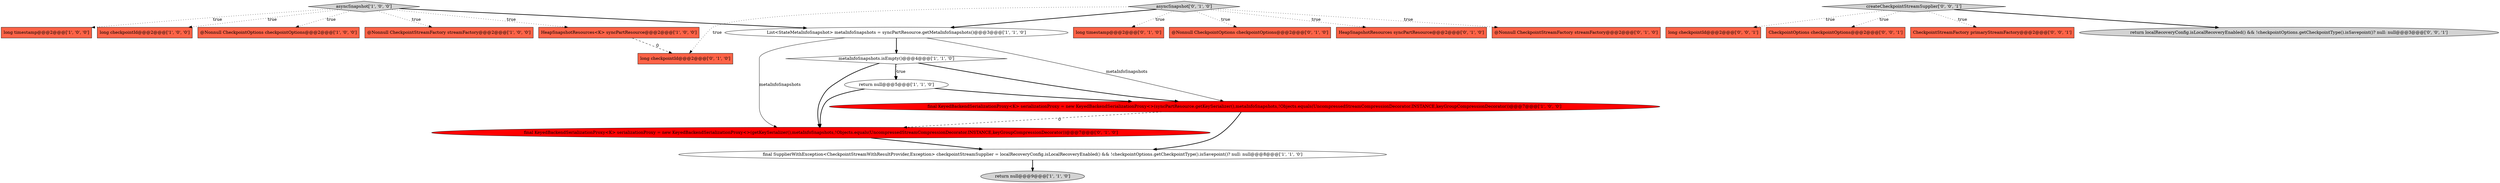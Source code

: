 digraph {
15 [style = filled, label = "asyncSnapshot['0', '1', '0']", fillcolor = lightgray, shape = diamond image = "AAA0AAABBB2BBB"];
21 [style = filled, label = "long checkpointId@@@2@@@['0', '0', '1']", fillcolor = tomato, shape = box image = "AAA0AAABBB3BBB"];
3 [style = filled, label = "@Nonnull CheckpointOptions checkpointOptions@@@2@@@['1', '0', '0']", fillcolor = tomato, shape = box image = "AAA0AAABBB1BBB"];
16 [style = filled, label = "long timestamp@@@2@@@['0', '1', '0']", fillcolor = tomato, shape = box image = "AAA0AAABBB2BBB"];
4 [style = filled, label = "List<StateMetaInfoSnapshot> metaInfoSnapshots = syncPartResource.getMetaInfoSnapshots()@@@3@@@['1', '1', '0']", fillcolor = white, shape = ellipse image = "AAA0AAABBB1BBB"];
20 [style = filled, label = "CheckpointOptions checkpointOptions@@@2@@@['0', '0', '1']", fillcolor = tomato, shape = box image = "AAA0AAABBB3BBB"];
9 [style = filled, label = "@Nonnull CheckpointStreamFactory streamFactory@@@2@@@['1', '0', '0']", fillcolor = tomato, shape = box image = "AAA0AAABBB1BBB"];
19 [style = filled, label = "CheckpointStreamFactory primaryStreamFactory@@@2@@@['0', '0', '1']", fillcolor = tomato, shape = box image = "AAA0AAABBB3BBB"];
11 [style = filled, label = "final KeyedBackendSerializationProxy<K> serializationProxy = new KeyedBackendSerializationProxy<>(syncPartResource.getKeySerializer(),metaInfoSnapshots,!Objects.equals(UncompressedStreamCompressionDecorator.INSTANCE,keyGroupCompressionDecorator))@@@7@@@['1', '0', '0']", fillcolor = red, shape = ellipse image = "AAA1AAABBB1BBB"];
13 [style = filled, label = "final KeyedBackendSerializationProxy<K> serializationProxy = new KeyedBackendSerializationProxy<>(getKeySerializer(),metaInfoSnapshots,!Objects.equals(UncompressedStreamCompressionDecorator.INSTANCE,keyGroupCompressionDecorator))@@@7@@@['0', '1', '0']", fillcolor = red, shape = ellipse image = "AAA1AAABBB2BBB"];
18 [style = filled, label = "long checkpointId@@@2@@@['0', '1', '0']", fillcolor = tomato, shape = box image = "AAA1AAABBB2BBB"];
10 [style = filled, label = "HeapSnapshotResources<K> syncPartResource@@@2@@@['1', '0', '0']", fillcolor = tomato, shape = box image = "AAA1AAABBB1BBB"];
8 [style = filled, label = "asyncSnapshot['1', '0', '0']", fillcolor = lightgray, shape = diamond image = "AAA0AAABBB1BBB"];
6 [style = filled, label = "metaInfoSnapshots.isEmpty()@@@4@@@['1', '1', '0']", fillcolor = white, shape = diamond image = "AAA0AAABBB1BBB"];
0 [style = filled, label = "final SupplierWithException<CheckpointStreamWithResultProvider,Exception> checkpointStreamSupplier = localRecoveryConfig.isLocalRecoveryEnabled() && !checkpointOptions.getCheckpointType().isSavepoint()? null: null@@@8@@@['1', '1', '0']", fillcolor = white, shape = ellipse image = "AAA0AAABBB1BBB"];
14 [style = filled, label = "@Nonnull CheckpointOptions checkpointOptions@@@2@@@['0', '1', '0']", fillcolor = tomato, shape = box image = "AAA0AAABBB2BBB"];
2 [style = filled, label = "long timestamp@@@2@@@['1', '0', '0']", fillcolor = tomato, shape = box image = "AAA0AAABBB1BBB"];
22 [style = filled, label = "return localRecoveryConfig.isLocalRecoveryEnabled() && !checkpointOptions.getCheckpointType().isSavepoint()? null: null@@@3@@@['0', '0', '1']", fillcolor = lightgray, shape = ellipse image = "AAA0AAABBB3BBB"];
7 [style = filled, label = "return null@@@9@@@['1', '1', '0']", fillcolor = lightgray, shape = ellipse image = "AAA0AAABBB1BBB"];
12 [style = filled, label = "HeapSnapshotResources syncPartResource@@@2@@@['0', '1', '0']", fillcolor = tomato, shape = box image = "AAA0AAABBB2BBB"];
23 [style = filled, label = "createCheckpointStreamSupplier['0', '0', '1']", fillcolor = lightgray, shape = diamond image = "AAA0AAABBB3BBB"];
1 [style = filled, label = "long checkpointId@@@2@@@['1', '0', '0']", fillcolor = tomato, shape = box image = "AAA0AAABBB1BBB"];
5 [style = filled, label = "return null@@@5@@@['1', '1', '0']", fillcolor = white, shape = ellipse image = "AAA0AAABBB1BBB"];
17 [style = filled, label = "@Nonnull CheckpointStreamFactory streamFactory@@@2@@@['0', '1', '0']", fillcolor = tomato, shape = box image = "AAA0AAABBB2BBB"];
4->6 [style = bold, label=""];
8->2 [style = dotted, label="true"];
15->18 [style = dotted, label="true"];
23->21 [style = dotted, label="true"];
23->19 [style = dotted, label="true"];
8->10 [style = dotted, label="true"];
15->16 [style = dotted, label="true"];
15->14 [style = dotted, label="true"];
8->3 [style = dotted, label="true"];
0->7 [style = bold, label=""];
15->17 [style = dotted, label="true"];
8->1 [style = dotted, label="true"];
6->5 [style = bold, label=""];
23->20 [style = dotted, label="true"];
11->13 [style = dashed, label="0"];
11->0 [style = bold, label=""];
23->22 [style = bold, label=""];
5->13 [style = bold, label=""];
6->11 [style = bold, label=""];
6->13 [style = bold, label=""];
4->13 [style = solid, label="metaInfoSnapshots"];
15->4 [style = bold, label=""];
15->12 [style = dotted, label="true"];
5->11 [style = bold, label=""];
8->9 [style = dotted, label="true"];
8->4 [style = bold, label=""];
10->18 [style = dashed, label="0"];
4->11 [style = solid, label="metaInfoSnapshots"];
6->5 [style = dotted, label="true"];
13->0 [style = bold, label=""];
}
